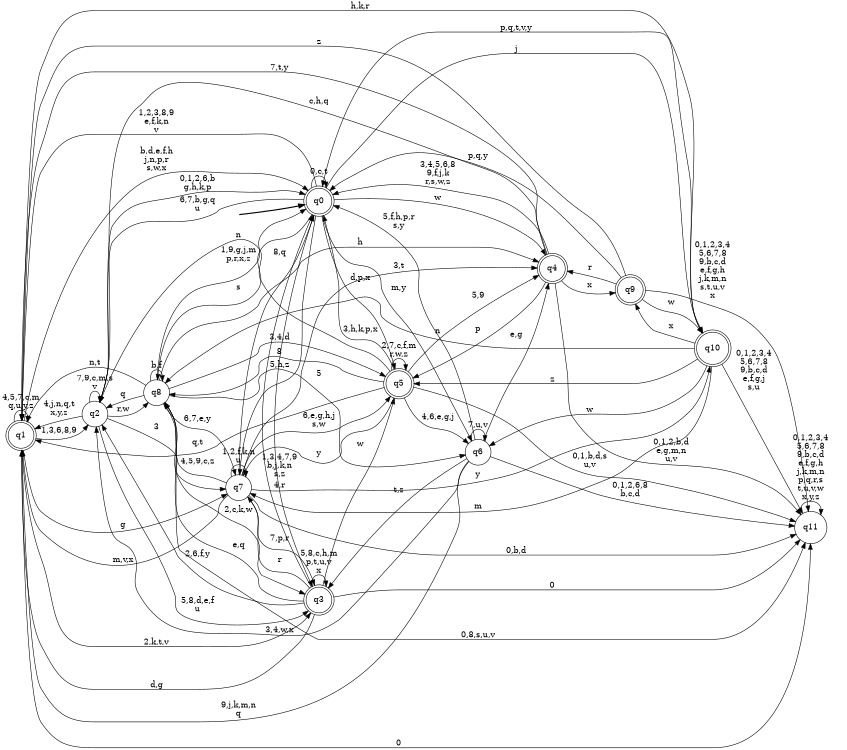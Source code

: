 digraph BlueStar {
__start0 [style = invis, shape = none, label = "", width = 0, height = 0];

rankdir=LR;
size="8,5";

s0 [style="rounded,filled", color="black", fillcolor="white" shape="doublecircle", label="q0"];
s1 [style="rounded,filled", color="black", fillcolor="white" shape="doublecircle", label="q1"];
s2 [style="filled", color="black", fillcolor="white" shape="circle", label="q2"];
s3 [style="rounded,filled", color="black", fillcolor="white" shape="doublecircle", label="q3"];
s4 [style="rounded,filled", color="black", fillcolor="white" shape="doublecircle", label="q4"];
s5 [style="rounded,filled", color="black", fillcolor="white" shape="doublecircle", label="q5"];
s6 [style="filled", color="black", fillcolor="white" shape="circle", label="q6"];
s7 [style="filled", color="black", fillcolor="white" shape="circle", label="q7"];
s8 [style="filled", color="black", fillcolor="white" shape="circle", label="q8"];
s9 [style="rounded,filled", color="black", fillcolor="white" shape="doublecircle", label="q9"];
s10 [style="rounded,filled", color="black", fillcolor="white" shape="doublecircle", label="q10"];
s11 [style="filled", color="black", fillcolor="white" shape="circle", label="q11"];
subgraph cluster_main { 
	graph [pad=".75", ranksep="0.15", nodesep="0.15"];
	 style=invis; 
	__start0 -> s0 [penwidth=2];
}
s0 -> s0 [label="0,c,t"];
s0 -> s1 [label="1,2,3,8,9\ne,f,k,n\nv"];
s0 -> s2 [label="6,7,b,g,q\nu"];
s0 -> s3 [label="4,r"];
s0 -> s4 [label="w"];
s0 -> s5 [label="d,p,x"];
s0 -> s6 [label="m,y"];
s0 -> s7 [label="5,h,z"];
s0 -> s8 [label="s"];
s0 -> s10 [label="j"];
s1 -> s0 [label="b,d,e,f,h\nj,n,p,r\ns,w,x"];
s1 -> s1 [label="4,5,7,c,m\nq,u,y,z"];
s1 -> s2 [label="1,3,6,8,9"];
s1 -> s3 [label="2,k,t,v"];
s1 -> s7 [label="g"];
s1 -> s11 [label="0"];
s2 -> s0 [label="0,1,2,6,b\ng,h,k,p"];
s2 -> s1 [label="4,j,n,q,t\nx,y,z"];
s2 -> s2 [label="7,9,c,m,s\nv"];
s2 -> s3 [label="5,8,d,e,f\nu"];
s2 -> s7 [label="3"];
s2 -> s8 [label="r,w"];
s3 -> s0 [label="1,3,4,7,9\nb,j,k,n\ns,z"];
s3 -> s1 [label="d,g"];
s3 -> s2 [label="2,6,f,y"];
s3 -> s3 [label="5,8,c,h,m\np,t,u,v\nx"];
s3 -> s5 [label="w"];
s3 -> s7 [label="r"];
s3 -> s8 [label="e,q"];
s3 -> s11 [label="0"];
s4 -> s0 [label="3,4,5,6,8\n9,f,j,k\nr,s,w,z"];
s4 -> s1 [label="7,t,y"];
s4 -> s2 [label="c,h,q"];
s4 -> s5 [label="p"];
s4 -> s9 [label="x"];
s4 -> s11 [label="0,1,2,b,d\ne,g,m,n\nu,v"];
s5 -> s0 [label="3,h,k,p,x"];
s5 -> s1 [label="q,t"];
s5 -> s2 [label="n"];
s5 -> s4 [label="5,9"];
s5 -> s5 [label="2,7,c,f,m\nr,w,z"];
s5 -> s6 [label="4,6,e,g,j"];
s5 -> s7 [label="y"];
s5 -> s8 [label="8"];
s5 -> s11 [label="0,1,b,d,s\nu,v"];
s6 -> s0 [label="5,f,h,p,r\ns,y"];
s6 -> s1 [label="9,j,k,m,n\nq"];
s6 -> s2 [label="3,4,w,x"];
s6 -> s3 [label="t,z"];
s6 -> s4 [label="e,g"];
s6 -> s6 [label="7,u,v"];
s6 -> s11 [label="0,1,2,6,8\nb,c,d"];
s7 -> s0 [label="8,q"];
s7 -> s1 [label="m,v,x"];
s7 -> s3 [label="7,p,r"];
s7 -> s4 [label="3,t"];
s7 -> s5 [label="6,e,g,h,j\ns,w"];
s7 -> s7 [label="1,2,f,k,n\nu"];
s7 -> s8 [label="4,5,9,c,z"];
s7 -> s10 [label="y"];
s7 -> s11 [label="0,b,d"];
s8 -> s0 [label="1,9,g,j,m\np,r,x,z"];
s8 -> s1 [label="n,t"];
s8 -> s2 [label="q"];
s8 -> s3 [label="2,c,k,w"];
s8 -> s4 [label="h"];
s8 -> s5 [label="3,4,d"];
s8 -> s6 [label="5"];
s8 -> s7 [label="6,7,e,y"];
s8 -> s8 [label="b,f"];
s8 -> s11 [label="0,8,s,u,v"];
s9 -> s0 [label="p,q,y"];
s9 -> s1 [label="z"];
s9 -> s4 [label="r"];
s9 -> s10 [label="w"];
s9 -> s11 [label="0,1,2,3,4\n5,6,7,8\n9,b,c,d\ne,f,g,h\nj,k,m,n\ns,t,u,v\nx"];
s10 -> s0 [label="p,q,t,v,y"];
s10 -> s1 [label="h,k,r"];
s10 -> s5 [label="z"];
s10 -> s6 [label="w"];
s10 -> s7 [label="m"];
s10 -> s8 [label="n"];
s10 -> s9 [label="x"];
s10 -> s11 [label="0,1,2,3,4\n5,6,7,8\n9,b,c,d\ne,f,g,j\ns,u"];
s11 -> s11 [label="0,1,2,3,4\n5,6,7,8\n9,b,c,d\ne,f,g,h\nj,k,m,n\np,q,r,s\nt,u,v,w\nx,y,z"];

}